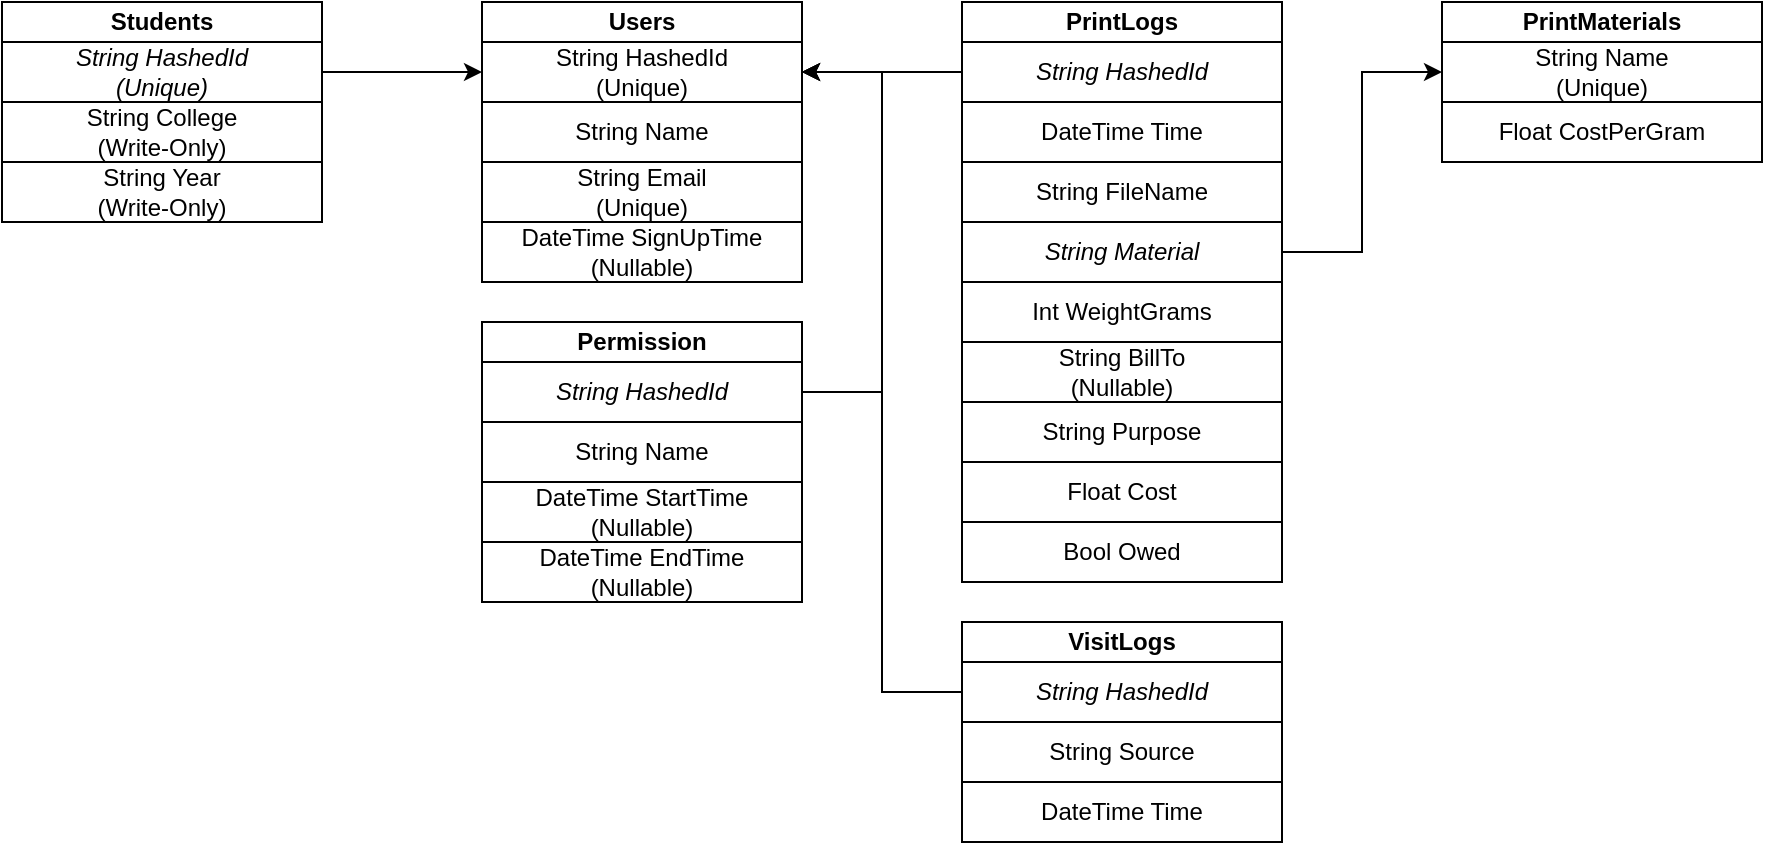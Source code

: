 <mxfile version="15.7.3" type="device"><diagram id="eyk3jOBXimiJXtBvPSNX" name="Page-1"><mxGraphModel dx="1831" dy="608" grid="1" gridSize="10" guides="1" tooltips="1" connect="1" arrows="1" fold="1" page="1" pageScale="1" pageWidth="850" pageHeight="1100" math="0" shadow="0"><root><mxCell id="0"/><mxCell id="1" parent="0"/><mxCell id="u0A7kWVwQp2BH7Md1BYF-2" value="Users" style="rounded=0;whiteSpace=wrap;html=1;fontStyle=1" parent="1" vertex="1"><mxGeometry x="80" y="80" width="160" height="20" as="geometry"/></mxCell><mxCell id="u0A7kWVwQp2BH7Md1BYF-3" value="String HashedId&lt;br&gt;(Unique)" style="rounded=0;whiteSpace=wrap;html=1;fontStyle=0" parent="1" vertex="1"><mxGeometry x="80" y="100" width="160" height="30" as="geometry"/></mxCell><mxCell id="u0A7kWVwQp2BH7Md1BYF-4" value="String Name" style="rounded=0;whiteSpace=wrap;html=1;fontStyle=0" parent="1" vertex="1"><mxGeometry x="80" y="130" width="160" height="30" as="geometry"/></mxCell><mxCell id="u0A7kWVwQp2BH7Md1BYF-5" value="String Email&lt;br&gt;(Unique)" style="rounded=0;whiteSpace=wrap;html=1;fontStyle=0" parent="1" vertex="1"><mxGeometry x="80" y="160" width="160" height="30" as="geometry"/></mxCell><mxCell id="u0A7kWVwQp2BH7Md1BYF-7" value="String College&lt;br&gt;(Write-Only)" style="rounded=0;whiteSpace=wrap;html=1;fontStyle=0" parent="1" vertex="1"><mxGeometry x="-160" y="130" width="160" height="30" as="geometry"/></mxCell><mxCell id="u0A7kWVwQp2BH7Md1BYF-8" value="String Year&lt;br&gt;(Write-Only)" style="rounded=0;whiteSpace=wrap;html=1;fontStyle=0" parent="1" vertex="1"><mxGeometry x="-160" y="160" width="160" height="30" as="geometry"/></mxCell><mxCell id="u0A7kWVwQp2BH7Md1BYF-12" value="VisitLogs" style="rounded=0;whiteSpace=wrap;html=1;fontStyle=1" parent="1" vertex="1"><mxGeometry x="320" y="390" width="160" height="20" as="geometry"/></mxCell><mxCell id="hXM7z0tpRUa5aNxgP3zs-21" style="edgeStyle=orthogonalEdgeStyle;rounded=0;orthogonalLoop=1;jettySize=auto;html=1;entryX=1;entryY=0.5;entryDx=0;entryDy=0;exitX=0;exitY=0.5;exitDx=0;exitDy=0;" parent="1" source="u0A7kWVwQp2BH7Md1BYF-13" target="u0A7kWVwQp2BH7Md1BYF-3" edge="1"><mxGeometry relative="1" as="geometry"><Array as="points"><mxPoint x="280" y="425"/><mxPoint x="280" y="115"/></Array></mxGeometry></mxCell><mxCell id="u0A7kWVwQp2BH7Md1BYF-13" value="String HashedId" style="rounded=0;whiteSpace=wrap;html=1;fontStyle=2" parent="1" vertex="1"><mxGeometry x="320" y="410" width="160" height="30" as="geometry"/></mxCell><mxCell id="u0A7kWVwQp2BH7Md1BYF-14" value="String Source" style="rounded=0;whiteSpace=wrap;html=1;fontStyle=0" parent="1" vertex="1"><mxGeometry x="320" y="440" width="160" height="30" as="geometry"/></mxCell><mxCell id="hXM7z0tpRUa5aNxgP3zs-1" value="PrintLogs" style="rounded=0;whiteSpace=wrap;html=1;fontStyle=1" parent="1" vertex="1"><mxGeometry x="320" y="80" width="160" height="20" as="geometry"/></mxCell><mxCell id="xCvgnfSl5LDHlDkiUAEX-10" style="edgeStyle=orthogonalEdgeStyle;rounded=0;orthogonalLoop=1;jettySize=auto;html=1;" parent="1" source="hXM7z0tpRUa5aNxgP3zs-2" target="u0A7kWVwQp2BH7Md1BYF-3" edge="1"><mxGeometry relative="1" as="geometry"/></mxCell><mxCell id="hXM7z0tpRUa5aNxgP3zs-2" value="String HashedId" style="rounded=0;whiteSpace=wrap;html=1;fontStyle=2" parent="1" vertex="1"><mxGeometry x="320" y="100" width="160" height="30" as="geometry"/></mxCell><mxCell id="hXM7z0tpRUa5aNxgP3zs-3" value="DateTime Time" style="rounded=0;whiteSpace=wrap;html=1;fontStyle=0" parent="1" vertex="1"><mxGeometry x="320" y="130" width="160" height="30" as="geometry"/></mxCell><mxCell id="hXM7z0tpRUa5aNxgP3zs-4" value="String FileName" style="rounded=0;whiteSpace=wrap;html=1;fontStyle=0" parent="1" vertex="1"><mxGeometry x="320" y="160" width="160" height="30" as="geometry"/></mxCell><mxCell id="hXM7z0tpRUa5aNxgP3zs-25" style="edgeStyle=orthogonalEdgeStyle;rounded=0;orthogonalLoop=1;jettySize=auto;html=1;entryX=0;entryY=0.5;entryDx=0;entryDy=0;" parent="1" source="hXM7z0tpRUa5aNxgP3zs-6" target="hXM7z0tpRUa5aNxgP3zs-14" edge="1"><mxGeometry relative="1" as="geometry"><mxPoint x="500" y="380" as="targetPoint"/><Array as="points"><mxPoint x="520" y="205"/><mxPoint x="520" y="115"/></Array></mxGeometry></mxCell><mxCell id="hXM7z0tpRUa5aNxgP3zs-6" value="String Material" style="rounded=0;whiteSpace=wrap;html=1;fontStyle=2" parent="1" vertex="1"><mxGeometry x="320" y="190" width="160" height="30" as="geometry"/></mxCell><mxCell id="hXM7z0tpRUa5aNxgP3zs-7" value="Int WeightGrams" style="rounded=0;whiteSpace=wrap;html=1;fontStyle=0" parent="1" vertex="1"><mxGeometry x="320" y="220" width="160" height="30" as="geometry"/></mxCell><mxCell id="hXM7z0tpRUa5aNxgP3zs-9" value="String BillTo&lt;br&gt;(Nullable)" style="rounded=0;whiteSpace=wrap;html=1;fontStyle=0" parent="1" vertex="1"><mxGeometry x="320" y="250" width="160" height="30" as="geometry"/></mxCell><mxCell id="hXM7z0tpRUa5aNxgP3zs-10" value="String Purpose" style="rounded=0;whiteSpace=wrap;html=1;fontStyle=0" parent="1" vertex="1"><mxGeometry x="320" y="280" width="160" height="30" as="geometry"/></mxCell><mxCell id="hXM7z0tpRUa5aNxgP3zs-11" value="Float Cost" style="rounded=0;whiteSpace=wrap;html=1;fontStyle=0" parent="1" vertex="1"><mxGeometry x="320" y="310" width="160" height="30" as="geometry"/></mxCell><mxCell id="hXM7z0tpRUa5aNxgP3zs-12" value="Bool Owed" style="rounded=0;whiteSpace=wrap;html=1;fontStyle=0" parent="1" vertex="1"><mxGeometry x="320" y="340" width="160" height="30" as="geometry"/></mxCell><mxCell id="hXM7z0tpRUa5aNxgP3zs-13" value="PrintMaterials" style="rounded=0;whiteSpace=wrap;html=1;fontStyle=1" parent="1" vertex="1"><mxGeometry x="560" y="80" width="160" height="20" as="geometry"/></mxCell><mxCell id="hXM7z0tpRUa5aNxgP3zs-14" value="String Name&lt;br&gt;(Unique)" style="rounded=0;whiteSpace=wrap;html=1;fontStyle=0" parent="1" vertex="1"><mxGeometry x="560" y="100" width="160" height="30" as="geometry"/></mxCell><mxCell id="hXM7z0tpRUa5aNxgP3zs-15" value="Float CostPerGram" style="rounded=0;whiteSpace=wrap;html=1;fontStyle=0" parent="1" vertex="1"><mxGeometry x="560" y="130" width="160" height="30" as="geometry"/></mxCell><mxCell id="xCvgnfSl5LDHlDkiUAEX-2" value="DateTime SignUpTime&lt;br&gt;(Nullable)" style="rounded=0;whiteSpace=wrap;html=1;fontStyle=0" parent="1" vertex="1"><mxGeometry x="80" y="190" width="160" height="30" as="geometry"/></mxCell><mxCell id="xCvgnfSl5LDHlDkiUAEX-11" value="Students" style="rounded=0;whiteSpace=wrap;html=1;fontStyle=1" parent="1" vertex="1"><mxGeometry x="-160" y="80" width="160" height="20" as="geometry"/></mxCell><mxCell id="xCvgnfSl5LDHlDkiUAEX-13" style="edgeStyle=orthogonalEdgeStyle;rounded=0;orthogonalLoop=1;jettySize=auto;html=1;entryX=0;entryY=0.5;entryDx=0;entryDy=0;" parent="1" source="xCvgnfSl5LDHlDkiUAEX-12" target="u0A7kWVwQp2BH7Md1BYF-3" edge="1"><mxGeometry relative="1" as="geometry"/></mxCell><mxCell id="xCvgnfSl5LDHlDkiUAEX-12" value="String HashedId&lt;br&gt;(Unique)" style="rounded=0;whiteSpace=wrap;html=1;fontStyle=2" parent="1" vertex="1"><mxGeometry x="-160" y="100" width="160" height="30" as="geometry"/></mxCell><mxCell id="xCvgnfSl5LDHlDkiUAEX-14" value="DateTime Time" style="rounded=0;whiteSpace=wrap;html=1;fontStyle=0" parent="1" vertex="1"><mxGeometry x="320" y="470" width="160" height="30" as="geometry"/></mxCell><mxCell id="_NkIpWDeggI-uQWPdJnf-1" value="Permission" style="rounded=0;whiteSpace=wrap;html=1;fontStyle=1" vertex="1" parent="1"><mxGeometry x="80" y="240" width="160" height="20" as="geometry"/></mxCell><mxCell id="_NkIpWDeggI-uQWPdJnf-7" style="edgeStyle=orthogonalEdgeStyle;rounded=0;orthogonalLoop=1;jettySize=auto;html=1;entryX=1;entryY=0.5;entryDx=0;entryDy=0;" edge="1" parent="1" source="_NkIpWDeggI-uQWPdJnf-2" target="u0A7kWVwQp2BH7Md1BYF-3"><mxGeometry relative="1" as="geometry"><Array as="points"><mxPoint x="280" y="275"/><mxPoint x="280" y="115"/></Array></mxGeometry></mxCell><mxCell id="_NkIpWDeggI-uQWPdJnf-2" value="String HashedId" style="rounded=0;whiteSpace=wrap;html=1;fontStyle=2" vertex="1" parent="1"><mxGeometry x="80" y="260" width="160" height="30" as="geometry"/></mxCell><mxCell id="_NkIpWDeggI-uQWPdJnf-3" value="DateTime StartTime&lt;br&gt;(Nullable)" style="rounded=0;whiteSpace=wrap;html=1;fontStyle=0" vertex="1" parent="1"><mxGeometry x="80" y="320" width="160" height="30" as="geometry"/></mxCell><mxCell id="_NkIpWDeggI-uQWPdJnf-4" value="String Name" style="rounded=0;whiteSpace=wrap;html=1;fontStyle=0" vertex="1" parent="1"><mxGeometry x="80" y="290" width="160" height="30" as="geometry"/></mxCell><mxCell id="_NkIpWDeggI-uQWPdJnf-6" value="DateTime EndTime&lt;br&gt;(Nullable)" style="rounded=0;whiteSpace=wrap;html=1;fontStyle=0" vertex="1" parent="1"><mxGeometry x="80" y="350" width="160" height="30" as="geometry"/></mxCell></root></mxGraphModel></diagram></mxfile>